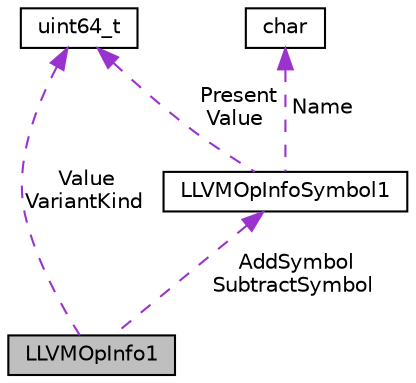 digraph "LLVMOpInfo1"
{
 // LATEX_PDF_SIZE
  bgcolor="transparent";
  edge [fontname="Helvetica",fontsize="10",labelfontname="Helvetica",labelfontsize="10"];
  node [fontname="Helvetica",fontsize="10",shape="box"];
  Node1 [label="LLVMOpInfo1",height=0.2,width=0.4,color="black", fillcolor="grey75", style="filled", fontcolor="black",tooltip=" "];
  Node2 -> Node1 [dir="back",color="darkorchid3",fontsize="10",style="dashed",label=" AddSymbol\nSubtractSymbol" ,fontname="Helvetica"];
  Node2 [label="LLVMOpInfoSymbol1",height=0.2,width=0.4,color="black",URL="$structLLVMOpInfoSymbol1.html",tooltip="The initial support in LLVM MC for the most general form of a relocatable expression is \"AddSymbol - ..."];
  Node3 -> Node2 [dir="back",color="darkorchid3",fontsize="10",style="dashed",label=" Present\nValue" ,fontname="Helvetica"];
  Node3 [label="uint64_t",height=0.2,width=0.4,color="black",tooltip=" "];
  Node4 -> Node2 [dir="back",color="darkorchid3",fontsize="10",style="dashed",label=" Name" ,fontname="Helvetica"];
  Node4 [label="char",height=0.2,width=0.4,color="black",URL="$classchar.html",tooltip=" "];
  Node3 -> Node1 [dir="back",color="darkorchid3",fontsize="10",style="dashed",label=" Value\nVariantKind" ,fontname="Helvetica"];
}
